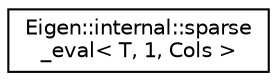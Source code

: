 digraph "Graphical Class Hierarchy"
{
  edge [fontname="Helvetica",fontsize="10",labelfontname="Helvetica",labelfontsize="10"];
  node [fontname="Helvetica",fontsize="10",shape=record];
  rankdir="LR";
  Node1 [label="Eigen::internal::sparse\l_eval\< T, 1, Cols \>",height=0.2,width=0.4,color="black", fillcolor="white", style="filled",URL="$struct_eigen_1_1internal_1_1sparse__eval_3_01_t_00_011_00_01_cols_01_4.html"];
}

